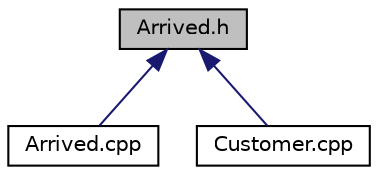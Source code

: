 digraph "Arrived.h"
{
 // LATEX_PDF_SIZE
  edge [fontname="Helvetica",fontsize="10",labelfontname="Helvetica",labelfontsize="10"];
  node [fontname="Helvetica",fontsize="10",shape=record];
  Node1 [label="Arrived.h",height=0.2,width=0.4,color="black", fillcolor="grey75", style="filled", fontcolor="black",tooltip="Contains the declaration of the Arrived class."];
  Node1 -> Node2 [dir="back",color="midnightblue",fontsize="10",style="solid"];
  Node2 [label="Arrived.cpp",height=0.2,width=0.4,color="black", fillcolor="white", style="filled",URL="$Arrived_8cpp.html",tooltip="Contains the implementation of the Arrived class."];
  Node1 -> Node3 [dir="back",color="midnightblue",fontsize="10",style="solid"];
  Node3 [label="Customer.cpp",height=0.2,width=0.4,color="black", fillcolor="white", style="filled",URL="$Customer_8cpp.html",tooltip="Contains the implementation of the Customer class."];
}
